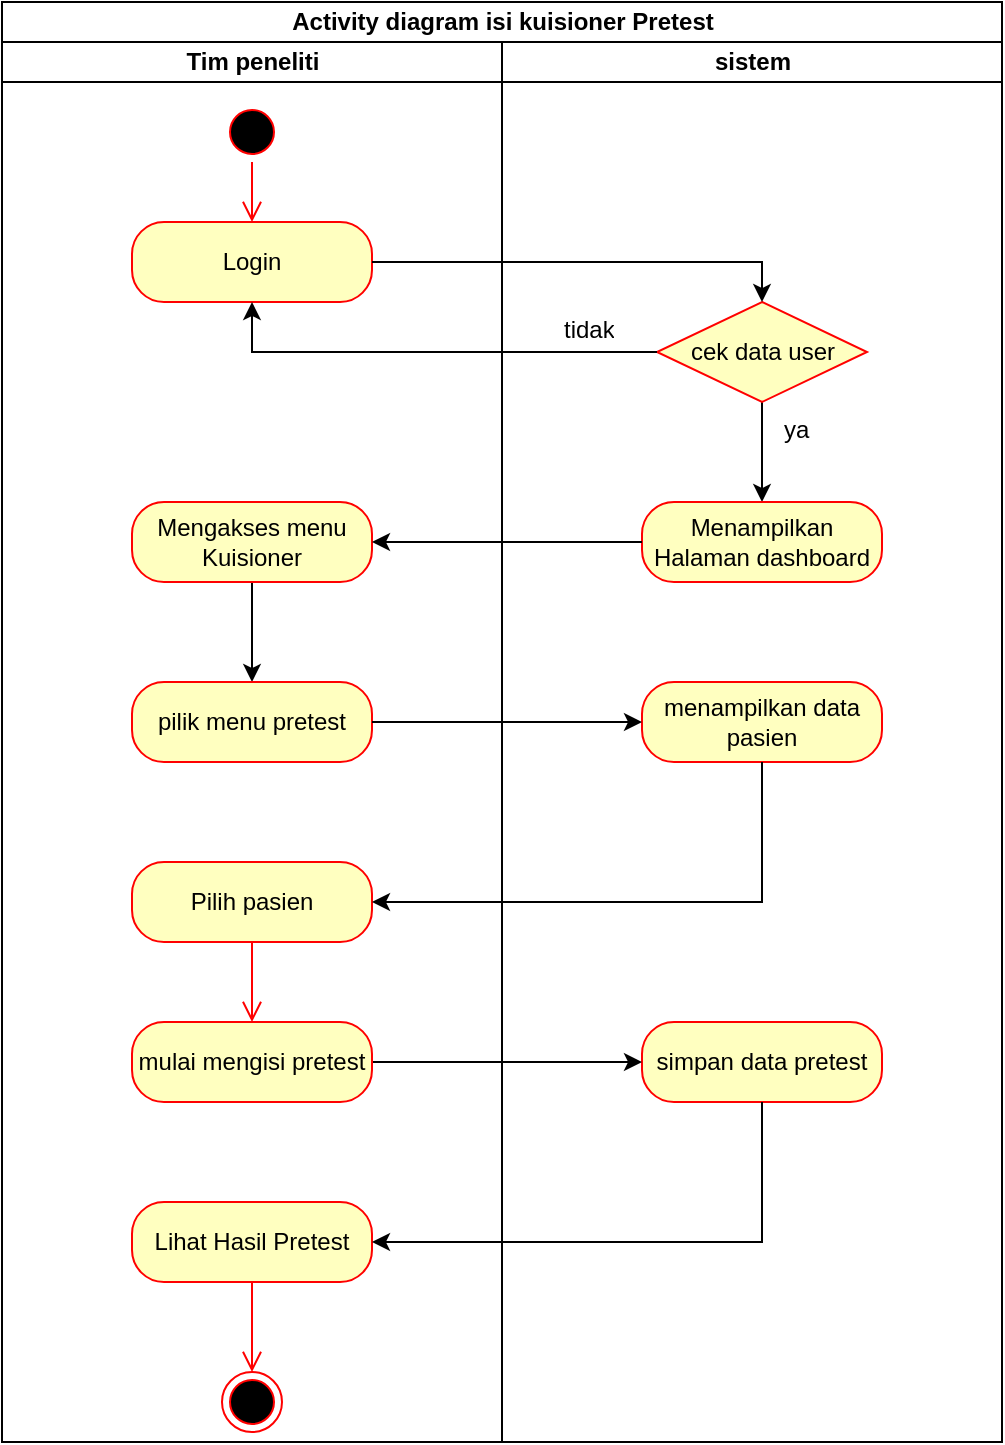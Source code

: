 <mxfile version="26.1.0">
  <diagram name="Page-1" id="JNUPPGPjYZ3KwmnHaIBi">
    <mxGraphModel dx="1257" dy="620" grid="1" gridSize="10" guides="1" tooltips="1" connect="1" arrows="1" fold="1" page="1" pageScale="1" pageWidth="850" pageHeight="1100" math="0" shadow="0">
      <root>
        <mxCell id="0" />
        <mxCell id="1" parent="0" />
        <mxCell id="EOZPL2xRb22a452zDBul-1" value="Activity diagram isi kuisioner Pretest" style="swimlane;childLayout=stackLayout;resizeParent=1;resizeParentMax=0;startSize=20;html=1;" vertex="1" parent="1">
          <mxGeometry x="225.0" y="170" width="500" height="720" as="geometry" />
        </mxCell>
        <mxCell id="EOZPL2xRb22a452zDBul-2" value="Tim peneliti" style="swimlane;startSize=20;html=1;" vertex="1" parent="EOZPL2xRb22a452zDBul-1">
          <mxGeometry y="20" width="250" height="700" as="geometry" />
        </mxCell>
        <mxCell id="EOZPL2xRb22a452zDBul-10" value="" style="ellipse;html=1;shape=startState;fillColor=#000000;strokeColor=#ff0000;" vertex="1" parent="EOZPL2xRb22a452zDBul-2">
          <mxGeometry x="110.0" y="30" width="30" height="30" as="geometry" />
        </mxCell>
        <mxCell id="EOZPL2xRb22a452zDBul-11" value="" style="edgeStyle=orthogonalEdgeStyle;html=1;verticalAlign=bottom;endArrow=open;endSize=8;strokeColor=#ff0000;rounded=0;" edge="1" parent="EOZPL2xRb22a452zDBul-2" source="EOZPL2xRb22a452zDBul-10">
          <mxGeometry relative="1" as="geometry">
            <mxPoint x="125.0" y="90" as="targetPoint" />
          </mxGeometry>
        </mxCell>
        <mxCell id="EOZPL2xRb22a452zDBul-12" value="Login" style="rounded=1;whiteSpace=wrap;html=1;arcSize=40;fontColor=#000000;fillColor=#ffffc0;strokeColor=#ff0000;" vertex="1" parent="EOZPL2xRb22a452zDBul-2">
          <mxGeometry x="65.0" y="90" width="120" height="40" as="geometry" />
        </mxCell>
        <mxCell id="EOZPL2xRb22a452zDBul-24" style="edgeStyle=orthogonalEdgeStyle;rounded=0;orthogonalLoop=1;jettySize=auto;html=1;exitX=0.5;exitY=1;exitDx=0;exitDy=0;entryX=0.5;entryY=0;entryDx=0;entryDy=0;" edge="1" parent="EOZPL2xRb22a452zDBul-2" source="EOZPL2xRb22a452zDBul-13" target="EOZPL2xRb22a452zDBul-22">
          <mxGeometry relative="1" as="geometry" />
        </mxCell>
        <mxCell id="EOZPL2xRb22a452zDBul-13" value="Mengakses menu Kuisioner" style="rounded=1;whiteSpace=wrap;html=1;arcSize=40;fontColor=#000000;fillColor=#ffffc0;strokeColor=#ff0000;" vertex="1" parent="EOZPL2xRb22a452zDBul-2">
          <mxGeometry x="65.0" y="230" width="120" height="40" as="geometry" />
        </mxCell>
        <mxCell id="EOZPL2xRb22a452zDBul-22" value="pilik menu pretest" style="rounded=1;whiteSpace=wrap;html=1;arcSize=40;fontColor=#000000;fillColor=#ffffc0;strokeColor=#ff0000;" vertex="1" parent="EOZPL2xRb22a452zDBul-2">
          <mxGeometry x="65.0" y="320" width="120" height="40" as="geometry" />
        </mxCell>
        <mxCell id="EOZPL2xRb22a452zDBul-27" value="Pilih pasien" style="rounded=1;whiteSpace=wrap;html=1;arcSize=40;fontColor=#000000;fillColor=#ffffc0;strokeColor=#ff0000;" vertex="1" parent="EOZPL2xRb22a452zDBul-2">
          <mxGeometry x="65.0" y="410" width="120" height="40" as="geometry" />
        </mxCell>
        <mxCell id="EOZPL2xRb22a452zDBul-35" value="Lihat Hasil Pretest" style="rounded=1;whiteSpace=wrap;html=1;arcSize=40;fontColor=#000000;fillColor=#ffffc0;strokeColor=#ff0000;" vertex="1" parent="EOZPL2xRb22a452zDBul-2">
          <mxGeometry x="65.0" y="580" width="120" height="40" as="geometry" />
        </mxCell>
        <mxCell id="EOZPL2xRb22a452zDBul-3" value="sistem" style="swimlane;startSize=20;html=1;" vertex="1" parent="EOZPL2xRb22a452zDBul-1">
          <mxGeometry x="250" y="20" width="250" height="700" as="geometry" />
        </mxCell>
        <mxCell id="EOZPL2xRb22a452zDBul-14" style="edgeStyle=orthogonalEdgeStyle;rounded=0;orthogonalLoop=1;jettySize=auto;html=1;exitX=0.5;exitY=1;exitDx=0;exitDy=0;" edge="1" parent="EOZPL2xRb22a452zDBul-3" source="EOZPL2xRb22a452zDBul-15">
          <mxGeometry relative="1" as="geometry">
            <mxPoint x="130.0" y="230" as="targetPoint" />
          </mxGeometry>
        </mxCell>
        <mxCell id="EOZPL2xRb22a452zDBul-15" value="cek data user" style="rhombus;whiteSpace=wrap;html=1;fontColor=#000000;fillColor=#ffffc0;strokeColor=#ff0000;" vertex="1" parent="EOZPL2xRb22a452zDBul-3">
          <mxGeometry x="77.5" y="130" width="105" height="50" as="geometry" />
        </mxCell>
        <mxCell id="EOZPL2xRb22a452zDBul-16" value="ya" style="text;strokeColor=none;fillColor=none;spacingLeft=4;spacingRight=4;overflow=hidden;rotatable=0;points=[[0,0.5],[1,0.5]];portConstraint=eastwest;fontSize=12;whiteSpace=wrap;html=1;" vertex="1" parent="EOZPL2xRb22a452zDBul-3">
          <mxGeometry x="135.0" y="180" width="40" height="30" as="geometry" />
        </mxCell>
        <mxCell id="EOZPL2xRb22a452zDBul-17" value="tidak" style="text;strokeColor=none;fillColor=none;spacingLeft=4;spacingRight=4;overflow=hidden;rotatable=0;points=[[0,0.5],[1,0.5]];portConstraint=eastwest;fontSize=12;whiteSpace=wrap;html=1;" vertex="1" parent="EOZPL2xRb22a452zDBul-3">
          <mxGeometry x="25.0" y="130" width="40" height="30" as="geometry" />
        </mxCell>
        <mxCell id="EOZPL2xRb22a452zDBul-18" value="Menampilkan Halaman dashboard" style="rounded=1;whiteSpace=wrap;html=1;arcSize=40;fontColor=#000000;fillColor=#ffffc0;strokeColor=#ff0000;" vertex="1" parent="EOZPL2xRb22a452zDBul-3">
          <mxGeometry x="70.0" y="230" width="120" height="40" as="geometry" />
        </mxCell>
        <mxCell id="EOZPL2xRb22a452zDBul-26" value="menampilkan data pasien" style="rounded=1;whiteSpace=wrap;html=1;arcSize=40;fontColor=#000000;fillColor=#ffffc0;strokeColor=#ff0000;" vertex="1" parent="EOZPL2xRb22a452zDBul-3">
          <mxGeometry x="70.0" y="320" width="120" height="40" as="geometry" />
        </mxCell>
        <mxCell id="EOZPL2xRb22a452zDBul-31" value="simpan data pretest" style="rounded=1;whiteSpace=wrap;html=1;arcSize=40;fontColor=#000000;fillColor=#ffffc0;strokeColor=#ff0000;" vertex="1" parent="EOZPL2xRb22a452zDBul-3">
          <mxGeometry x="70.0" y="490" width="120" height="40" as="geometry" />
        </mxCell>
        <mxCell id="EOZPL2xRb22a452zDBul-20" style="edgeStyle=orthogonalEdgeStyle;rounded=0;orthogonalLoop=1;jettySize=auto;html=1;exitX=0;exitY=0.5;exitDx=0;exitDy=0;entryX=0.5;entryY=1;entryDx=0;entryDy=0;" edge="1" parent="EOZPL2xRb22a452zDBul-1" source="EOZPL2xRb22a452zDBul-15" target="EOZPL2xRb22a452zDBul-12">
          <mxGeometry relative="1" as="geometry" />
        </mxCell>
        <mxCell id="EOZPL2xRb22a452zDBul-19" style="edgeStyle=orthogonalEdgeStyle;rounded=0;orthogonalLoop=1;jettySize=auto;html=1;exitX=1;exitY=0.5;exitDx=0;exitDy=0;entryX=0.5;entryY=0;entryDx=0;entryDy=0;" edge="1" parent="EOZPL2xRb22a452zDBul-1" source="EOZPL2xRb22a452zDBul-12" target="EOZPL2xRb22a452zDBul-15">
          <mxGeometry relative="1" as="geometry" />
        </mxCell>
        <mxCell id="EOZPL2xRb22a452zDBul-21" style="edgeStyle=orthogonalEdgeStyle;rounded=0;orthogonalLoop=1;jettySize=auto;html=1;exitX=0;exitY=0.5;exitDx=0;exitDy=0;entryX=1;entryY=0.5;entryDx=0;entryDy=0;" edge="1" parent="EOZPL2xRb22a452zDBul-1" source="EOZPL2xRb22a452zDBul-18" target="EOZPL2xRb22a452zDBul-13">
          <mxGeometry relative="1" as="geometry" />
        </mxCell>
        <mxCell id="EOZPL2xRb22a452zDBul-25" style="edgeStyle=orthogonalEdgeStyle;rounded=0;orthogonalLoop=1;jettySize=auto;html=1;exitX=1;exitY=0.5;exitDx=0;exitDy=0;" edge="1" parent="EOZPL2xRb22a452zDBul-1" source="EOZPL2xRb22a452zDBul-22" target="EOZPL2xRb22a452zDBul-26">
          <mxGeometry relative="1" as="geometry">
            <mxPoint x="325.0" y="360" as="targetPoint" />
          </mxGeometry>
        </mxCell>
        <mxCell id="EOZPL2xRb22a452zDBul-29" style="edgeStyle=orthogonalEdgeStyle;rounded=0;orthogonalLoop=1;jettySize=auto;html=1;exitX=0.5;exitY=1;exitDx=0;exitDy=0;entryX=1;entryY=0.5;entryDx=0;entryDy=0;" edge="1" parent="EOZPL2xRb22a452zDBul-1" source="EOZPL2xRb22a452zDBul-26" target="EOZPL2xRb22a452zDBul-27">
          <mxGeometry relative="1" as="geometry" />
        </mxCell>
        <mxCell id="EOZPL2xRb22a452zDBul-37" style="edgeStyle=orthogonalEdgeStyle;rounded=0;orthogonalLoop=1;jettySize=auto;html=1;exitX=0.5;exitY=1;exitDx=0;exitDy=0;entryX=1;entryY=0.5;entryDx=0;entryDy=0;" edge="1" parent="EOZPL2xRb22a452zDBul-1" source="EOZPL2xRb22a452zDBul-31" target="EOZPL2xRb22a452zDBul-35">
          <mxGeometry relative="1" as="geometry" />
        </mxCell>
        <mxCell id="EOZPL2xRb22a452zDBul-33" style="edgeStyle=orthogonalEdgeStyle;rounded=0;orthogonalLoop=1;jettySize=auto;html=1;exitX=1;exitY=0.5;exitDx=0;exitDy=0;entryX=0;entryY=0.5;entryDx=0;entryDy=0;" edge="1" parent="1" source="EOZPL2xRb22a452zDBul-30" target="EOZPL2xRb22a452zDBul-31">
          <mxGeometry relative="1" as="geometry" />
        </mxCell>
        <mxCell id="EOZPL2xRb22a452zDBul-30" value="mulai mengisi pretest" style="rounded=1;whiteSpace=wrap;html=1;arcSize=40;fontColor=#000000;fillColor=#ffffc0;strokeColor=#ff0000;" vertex="1" parent="1">
          <mxGeometry x="290" y="680" width="120" height="40" as="geometry" />
        </mxCell>
        <mxCell id="EOZPL2xRb22a452zDBul-28" value="" style="edgeStyle=orthogonalEdgeStyle;html=1;verticalAlign=bottom;endArrow=open;endSize=8;strokeColor=#ff0000;rounded=0;" edge="1" source="EOZPL2xRb22a452zDBul-27" parent="1" target="EOZPL2xRb22a452zDBul-30">
          <mxGeometry relative="1" as="geometry">
            <mxPoint x="350" y="700" as="targetPoint" />
          </mxGeometry>
        </mxCell>
        <mxCell id="EOZPL2xRb22a452zDBul-38" value="" style="ellipse;html=1;shape=endState;fillColor=#000000;strokeColor=#ff0000;" vertex="1" parent="1">
          <mxGeometry x="335" y="855" width="30" height="30" as="geometry" />
        </mxCell>
        <mxCell id="EOZPL2xRb22a452zDBul-36" value="" style="edgeStyle=orthogonalEdgeStyle;html=1;verticalAlign=bottom;endArrow=open;endSize=8;strokeColor=#ff0000;rounded=0;" edge="1" source="EOZPL2xRb22a452zDBul-35" parent="1" target="EOZPL2xRb22a452zDBul-38">
          <mxGeometry relative="1" as="geometry">
            <mxPoint x="350" y="870" as="targetPoint" />
          </mxGeometry>
        </mxCell>
      </root>
    </mxGraphModel>
  </diagram>
</mxfile>
